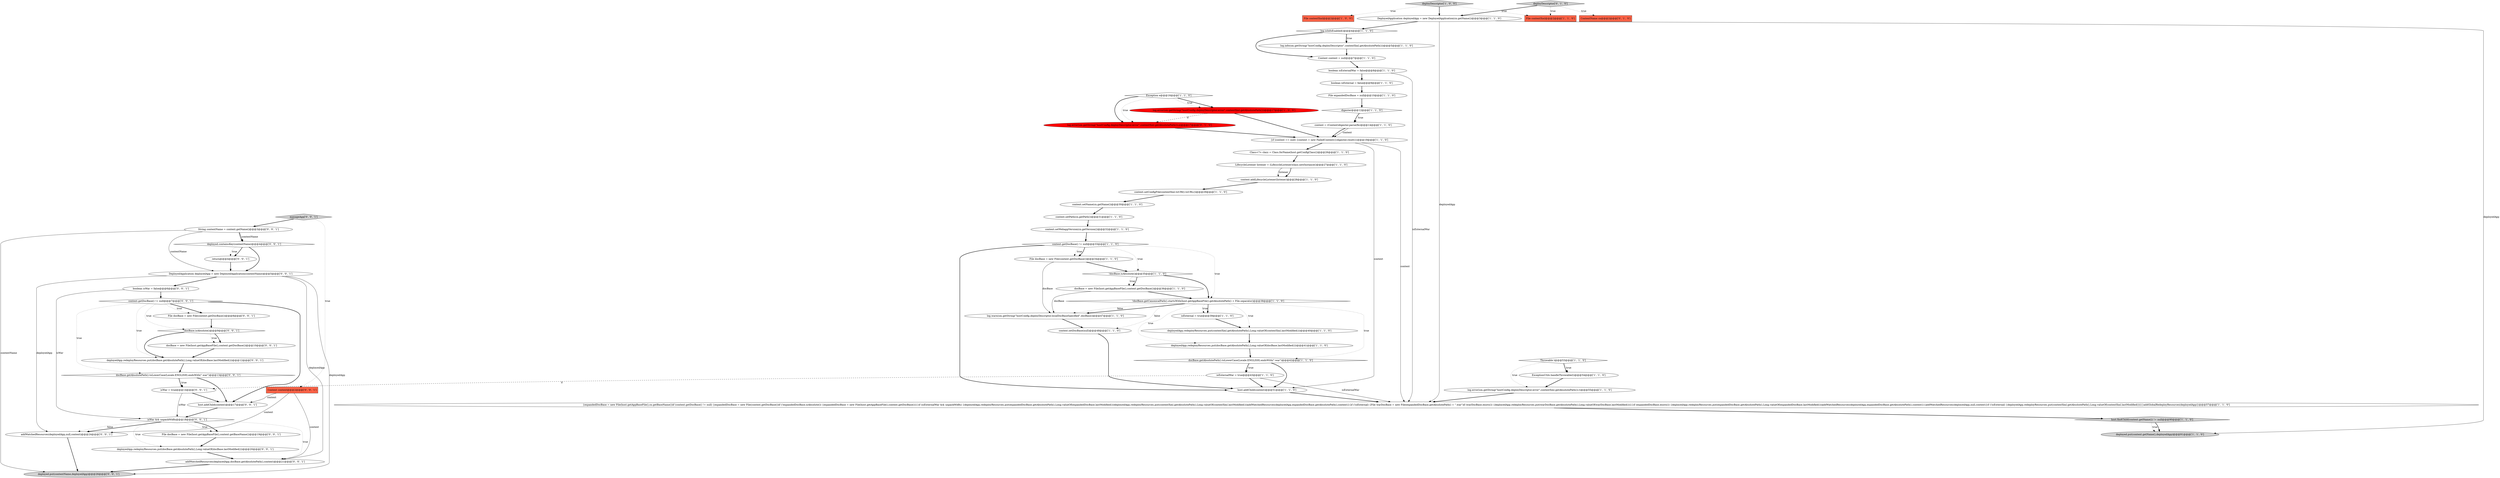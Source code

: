 digraph {
8 [style = filled, label = "host.addChild(context)@@@51@@@['1', '1', '0']", fillcolor = white, shape = ellipse image = "AAA0AAABBB1BBB"];
15 [style = filled, label = "Class<?> clazz = Class.forName(host.getConfigClass())@@@26@@@['1', '1', '0']", fillcolor = white, shape = ellipse image = "AAA0AAABBB1BBB"];
43 [style = filled, label = "ContextName cn@@@2@@@['0', '1', '0']", fillcolor = tomato, shape = box image = "AAA0AAABBB2BBB"];
48 [style = filled, label = "isWar = true@@@14@@@['0', '0', '1']", fillcolor = white, shape = ellipse image = "AAA0AAABBB3BBB"];
1 [style = filled, label = "DeployedApplication deployedApp = new DeployedApplication(cn.getName())@@@3@@@['1', '1', '0']", fillcolor = white, shape = ellipse image = "AAA0AAABBB1BBB"];
16 [style = filled, label = "log.warn(sm.getString(\"hostConfig.deployDescriptor.localDocBaseSpecified\",docBase))@@@47@@@['1', '1', '0']", fillcolor = white, shape = ellipse image = "AAA0AAABBB1BBB"];
7 [style = filled, label = "context.setDocBase(null)@@@48@@@['1', '1', '0']", fillcolor = white, shape = ellipse image = "AAA0AAABBB1BBB"];
52 [style = filled, label = "context.getDocBase() != null@@@7@@@['0', '0', '1']", fillcolor = white, shape = diamond image = "AAA0AAABBB3BBB"];
54 [style = filled, label = "File docBase = new File(context.getDocBase())@@@8@@@['0', '0', '1']", fillcolor = white, shape = ellipse image = "AAA0AAABBB3BBB"];
50 [style = filled, label = "boolean isWar = false@@@6@@@['0', '0', '1']", fillcolor = white, shape = ellipse image = "AAA0AAABBB3BBB"];
10 [style = filled, label = "context.getDocBase() != null@@@33@@@['1', '1', '0']", fillcolor = white, shape = diamond image = "AAA0AAABBB1BBB"];
18 [style = filled, label = "!docBase.getCanonicalPath().startsWith(host.getAppBaseFile().getAbsolutePath() + File.separator)@@@38@@@['1', '1', '0']", fillcolor = white, shape = diamond image = "AAA0AAABBB1BBB"];
25 [style = filled, label = "host.findChild(context.getName()) != null@@@90@@@['1', '1', '0']", fillcolor = lightgray, shape = diamond image = "AAA0AAABBB1BBB"];
20 [style = filled, label = "isExternalWar = true@@@43@@@['1', '1', '0']", fillcolor = white, shape = ellipse image = "AAA0AAABBB1BBB"];
49 [style = filled, label = "return@@@4@@@['0', '0', '1']", fillcolor = white, shape = ellipse image = "AAA0AAABBB3BBB"];
19 [style = filled, label = "log.error(sm.getString(\"hostConfig.deployDescriptor.error\",contextXml.getAbsolutePath()),t)@@@55@@@['1', '1', '0']", fillcolor = white, shape = ellipse image = "AAA0AAABBB1BBB"];
33 [style = filled, label = "boolean isExternalWar = false@@@8@@@['1', '1', '0']", fillcolor = white, shape = ellipse image = "AAA0AAABBB1BBB"];
64 [style = filled, label = "File docBase = new File(host.getAppBaseFile(),context.getBaseName())@@@19@@@['0', '0', '1']", fillcolor = white, shape = ellipse image = "AAA0AAABBB3BBB"];
45 [style = filled, label = "host.addChild(context)@@@17@@@['0', '0', '1']", fillcolor = white, shape = ellipse image = "AAA0AAABBB3BBB"];
13 [style = filled, label = "boolean isExternal = false@@@9@@@['1', '1', '0']", fillcolor = white, shape = ellipse image = "AAA0AAABBB1BBB"];
39 [style = filled, label = "context = (Context)digester.parse(fis)@@@14@@@['1', '1', '0']", fillcolor = white, shape = ellipse image = "AAA0AAABBB1BBB"];
55 [style = filled, label = "isWar && unpackWARs@@@18@@@['0', '0', '1']", fillcolor = white, shape = diamond image = "AAA0AAABBB3BBB"];
63 [style = filled, label = "Context context@@@2@@@['0', '0', '1']", fillcolor = tomato, shape = box image = "AAA0AAABBB3BBB"];
47 [style = filled, label = "deployedApp.redeployResources.put(docBase.getAbsolutePath(),Long.valueOf(docBase.lastModified()))@@@12@@@['0', '0', '1']", fillcolor = white, shape = ellipse image = "AAA0AAABBB3BBB"];
6 [style = filled, label = "log.isInfoEnabled()@@@4@@@['1', '1', '0']", fillcolor = white, shape = diamond image = "AAA0AAABBB1BBB"];
38 [style = filled, label = "deployedApp.redeployResources.put(contextXml.getAbsolutePath(),Long.valueOf(contextXml.lastModified()))@@@40@@@['1', '1', '0']", fillcolor = white, shape = ellipse image = "AAA0AAABBB1BBB"];
46 [style = filled, label = "docBase.getAbsolutePath().toLowerCase(Locale.ENGLISH).endsWith(\".war\")@@@13@@@['0', '0', '1']", fillcolor = white, shape = diamond image = "AAA0AAABBB3BBB"];
37 [style = filled, label = "File docBase = new File(context.getDocBase())@@@34@@@['1', '1', '0']", fillcolor = white, shape = ellipse image = "AAA0AAABBB1BBB"];
23 [style = filled, label = "deployedApp.redeployResources.put(docBase.getAbsolutePath(),Long.valueOf(docBase.lastModified()))@@@41@@@['1', '1', '0']", fillcolor = white, shape = ellipse image = "AAA0AAABBB1BBB"];
26 [style = filled, label = "log.info(sm.getString(\"hostConfig.deployDescriptor\",contextXml.getAbsolutePath()))@@@5@@@['1', '1', '0']", fillcolor = white, shape = ellipse image = "AAA0AAABBB1BBB"];
56 [style = filled, label = "!docBase.isAbsolute()@@@9@@@['0', '0', '1']", fillcolor = white, shape = diamond image = "AAA0AAABBB3BBB"];
30 [style = filled, label = "Throwable t@@@53@@@['1', '1', '0']", fillcolor = white, shape = diamond image = "AAA0AAABBB1BBB"];
34 [style = filled, label = "File contextXml@@@2@@@['1', '1', '0']", fillcolor = tomato, shape = box image = "AAA0AAABBB1BBB"];
44 [style = filled, label = "String contextName = context.getName()@@@3@@@['0', '0', '1']", fillcolor = white, shape = ellipse image = "AAA0AAABBB3BBB"];
51 [style = filled, label = "DeployedApplication deployedApp = new DeployedApplication(contextName)@@@5@@@['0', '0', '1']", fillcolor = white, shape = ellipse image = "AAA0AAABBB3BBB"];
57 [style = filled, label = "manageApp['0', '0', '1']", fillcolor = lightgray, shape = diamond image = "AAA0AAABBB3BBB"];
40 [style = filled, label = "deployDescriptor['1', '0', '0']", fillcolor = lightgray, shape = diamond image = "AAA0AAABBB1BBB"];
53 [style = filled, label = "deployedApp.redeployResources.put(docBase.getAbsolutePath(),Long.valueOf(docBase.lastModified()))@@@20@@@['0', '0', '1']", fillcolor = white, shape = ellipse image = "AAA0AAABBB3BBB"];
17 [style = filled, label = "log.error(sm.getString(\"hostConfig.deployDescriptor.error\",contextXml.getAbsolutePath()))@@@17@@@['1', '0', '0']", fillcolor = red, shape = ellipse image = "AAA1AAABBB1BBB"];
21 [style = filled, label = "File expandedDocBase = null@@@10@@@['1', '1', '0']", fillcolor = white, shape = ellipse image = "AAA0AAABBB1BBB"];
24 [style = filled, label = "context.addLifecycleListener(listener)@@@28@@@['1', '1', '0']", fillcolor = white, shape = ellipse image = "AAA0AAABBB1BBB"];
9 [style = filled, label = "{expandedDocBase = new File(host.getAppBaseFile(),cn.getBaseName())if (context.getDocBase() != null) {expandedDocBase = new File(context.getDocBase())if (!expandedDocBase.isAbsolute()) {expandedDocBase = new File(host.getAppBaseFile(),context.getDocBase())}}if (isExternalWar && unpackWARs) {deployedApp.redeployResources.put(expandedDocBase.getAbsolutePath(),Long.valueOf(expandedDocBase.lastModified()))deployedApp.redeployResources.put(contextXml.getAbsolutePath(),Long.valueOf(contextXml.lastModified()))addWatchedResources(deployedApp,expandedDocBase.getAbsolutePath(),context)}{if (!isExternal) {File warDocBase = new File(expandedDocBase.getAbsolutePath() + \".war\")if (warDocBase.exists()) {deployedApp.redeployResources.put(warDocBase.getAbsolutePath(),Long.valueOf(warDocBase.lastModified()))}}if (expandedDocBase.exists()) {deployedApp.redeployResources.put(expandedDocBase.getAbsolutePath(),Long.valueOf(expandedDocBase.lastModified()))addWatchedResources(deployedApp,expandedDocBase.getAbsolutePath(),context)}{addWatchedResources(deployedApp,null,context)}if (!isExternal) {deployedApp.redeployResources.put(contextXml.getAbsolutePath(),Long.valueOf(contextXml.lastModified()))}}addGlobalRedeployResources(deployedApp)}@@@57@@@['1', '1', '0']", fillcolor = white, shape = ellipse image = "AAA0AAABBB1BBB"];
2 [style = filled, label = "context.setPath(cn.getPath())@@@31@@@['1', '1', '0']", fillcolor = white, shape = ellipse image = "AAA0AAABBB1BBB"];
62 [style = filled, label = "deployed.put(contextName,deployedApp)@@@26@@@['0', '0', '1']", fillcolor = lightgray, shape = ellipse image = "AAA0AAABBB3BBB"];
22 [style = filled, label = "Exception e@@@16@@@['1', '1', '0']", fillcolor = white, shape = diamond image = "AAA0AAABBB1BBB"];
0 [style = filled, label = "docBase.getAbsolutePath().toLowerCase(Locale.ENGLISH).endsWith(\".war\")@@@42@@@['1', '1', '0']", fillcolor = white, shape = diamond image = "AAA0AAABBB1BBB"];
4 [style = filled, label = "docBase = new File(host.getAppBaseFile(),context.getDocBase())@@@36@@@['1', '1', '0']", fillcolor = white, shape = ellipse image = "AAA0AAABBB1BBB"];
29 [style = filled, label = "!docBase.isAbsolute()@@@35@@@['1', '1', '0']", fillcolor = white, shape = diamond image = "AAA0AAABBB1BBB"];
31 [style = filled, label = "File contextXml@@@2@@@['1', '0', '0']", fillcolor = tomato, shape = box image = "AAA0AAABBB1BBB"];
14 [style = filled, label = "digester@@@12@@@['1', '1', '0']", fillcolor = white, shape = diamond image = "AAA0AAABBB1BBB"];
41 [style = filled, label = "log.error(sm.getString(\"hostConfig.deployDescriptor.error\",contextXml.getAbsolutePath()),e)@@@17@@@['0', '1', '0']", fillcolor = red, shape = ellipse image = "AAA1AAABBB2BBB"];
35 [style = filled, label = "ExceptionUtils.handleThrowable(t)@@@54@@@['1', '1', '0']", fillcolor = white, shape = ellipse image = "AAA0AAABBB1BBB"];
60 [style = filled, label = "addWatchedResources(deployedApp,null,context)@@@24@@@['0', '0', '1']", fillcolor = white, shape = ellipse image = "AAA0AAABBB3BBB"];
27 [style = filled, label = "Context context = null@@@7@@@['1', '1', '0']", fillcolor = white, shape = ellipse image = "AAA0AAABBB1BBB"];
12 [style = filled, label = "{if (context == null) {context = new FailedContext()}digester.reset()}@@@19@@@['1', '1', '0']", fillcolor = white, shape = ellipse image = "AAA0AAABBB1BBB"];
42 [style = filled, label = "deployDescriptor['0', '1', '0']", fillcolor = lightgray, shape = diamond image = "AAA0AAABBB2BBB"];
58 [style = filled, label = "addWatchedResources(deployedApp,docBase.getAbsolutePath(),context)@@@21@@@['0', '0', '1']", fillcolor = white, shape = ellipse image = "AAA0AAABBB3BBB"];
3 [style = filled, label = "context.setConfigFile(contextXml.toURI().toURL())@@@29@@@['1', '1', '0']", fillcolor = white, shape = ellipse image = "AAA0AAABBB1BBB"];
5 [style = filled, label = "isExternal = true@@@39@@@['1', '1', '0']", fillcolor = white, shape = ellipse image = "AAA0AAABBB1BBB"];
28 [style = filled, label = "context.setName(cn.getName())@@@30@@@['1', '1', '0']", fillcolor = white, shape = ellipse image = "AAA0AAABBB1BBB"];
59 [style = filled, label = "docBase = new File(host.getAppBaseFile(),context.getDocBase())@@@10@@@['0', '0', '1']", fillcolor = white, shape = ellipse image = "AAA0AAABBB3BBB"];
32 [style = filled, label = "LifecycleListener listener = (LifecycleListener)clazz.newInstance()@@@27@@@['1', '1', '0']", fillcolor = white, shape = ellipse image = "AAA0AAABBB1BBB"];
11 [style = filled, label = "deployed.put(context.getName(),deployedApp)@@@91@@@['1', '1', '0']", fillcolor = lightgray, shape = ellipse image = "AAA0AAABBB1BBB"];
36 [style = filled, label = "context.setWebappVersion(cn.getVersion())@@@32@@@['1', '1', '0']", fillcolor = white, shape = ellipse image = "AAA0AAABBB1BBB"];
61 [style = filled, label = "deployed.containsKey(contextName)@@@4@@@['0', '0', '1']", fillcolor = white, shape = diamond image = "AAA0AAABBB3BBB"];
54->56 [style = bold, label=""];
18->16 [style = dotted, label="false"];
44->51 [style = solid, label="contextName"];
50->55 [style = solid, label="isWar"];
16->7 [style = bold, label=""];
53->58 [style = bold, label=""];
40->31 [style = dotted, label="true"];
49->51 [style = bold, label=""];
64->53 [style = bold, label=""];
18->38 [style = dotted, label="true"];
7->8 [style = bold, label=""];
46->48 [style = bold, label=""];
5->38 [style = bold, label=""];
4->16 [style = solid, label="docBase"];
1->11 [style = solid, label="deployedApp"];
25->11 [style = dotted, label="true"];
10->29 [style = dotted, label="true"];
29->18 [style = bold, label=""];
56->47 [style = bold, label=""];
17->41 [style = dashed, label="0"];
6->26 [style = dotted, label="true"];
58->62 [style = bold, label=""];
51->50 [style = bold, label=""];
10->8 [style = bold, label=""];
19->9 [style = bold, label=""];
52->46 [style = dotted, label="true"];
46->48 [style = dotted, label="true"];
14->39 [style = dotted, label="true"];
63->58 [style = solid, label="context"];
2->36 [style = bold, label=""];
0->8 [style = bold, label=""];
39->12 [style = solid, label="context"];
42->1 [style = bold, label=""];
63->45 [style = solid, label="context"];
27->33 [style = bold, label=""];
55->64 [style = bold, label=""];
18->23 [style = dotted, label="true"];
61->49 [style = bold, label=""];
55->60 [style = bold, label=""];
33->9 [style = solid, label="isExternalWar"];
10->18 [style = dotted, label="true"];
22->41 [style = bold, label=""];
60->62 [style = bold, label=""];
30->19 [style = dotted, label="true"];
37->29 [style = bold, label=""];
52->45 [style = bold, label=""];
4->18 [style = bold, label=""];
20->48 [style = dashed, label="0"];
57->63 [style = dotted, label="true"];
33->13 [style = bold, label=""];
26->27 [style = bold, label=""];
20->8 [style = bold, label=""];
55->60 [style = dotted, label="false"];
42->43 [style = dotted, label="true"];
55->53 [style = dotted, label="true"];
39->12 [style = bold, label=""];
22->17 [style = bold, label=""];
18->0 [style = dotted, label="true"];
0->20 [style = bold, label=""];
51->62 [style = solid, label="deployedApp"];
18->5 [style = dotted, label="true"];
14->39 [style = bold, label=""];
24->3 [style = bold, label=""];
18->7 [style = dotted, label="false"];
52->54 [style = bold, label=""];
44->61 [style = bold, label=""];
40->34 [style = dotted, label="true"];
29->4 [style = dotted, label="true"];
6->26 [style = bold, label=""];
55->58 [style = dotted, label="true"];
45->55 [style = bold, label=""];
52->56 [style = dotted, label="true"];
23->0 [style = bold, label=""];
12->8 [style = solid, label="context"];
44->62 [style = solid, label="contextName"];
6->27 [style = bold, label=""];
59->47 [style = bold, label=""];
3->28 [style = bold, label=""];
55->64 [style = dotted, label="true"];
17->12 [style = bold, label=""];
1->6 [style = bold, label=""];
30->35 [style = bold, label=""];
1->9 [style = solid, label="deployedApp"];
22->41 [style = dotted, label="true"];
41->12 [style = bold, label=""];
63->60 [style = solid, label="context"];
52->47 [style = dotted, label="true"];
52->54 [style = dotted, label="true"];
56->59 [style = bold, label=""];
10->37 [style = dotted, label="true"];
42->34 [style = dotted, label="true"];
51->58 [style = solid, label="deployedApp"];
36->10 [style = bold, label=""];
21->14 [style = bold, label=""];
10->37 [style = bold, label=""];
18->16 [style = bold, label=""];
61->51 [style = bold, label=""];
29->4 [style = bold, label=""];
12->15 [style = bold, label=""];
35->19 [style = bold, label=""];
0->20 [style = dotted, label="true"];
12->9 [style = solid, label="context"];
38->23 [style = bold, label=""];
47->46 [style = bold, label=""];
37->16 [style = solid, label="docBase"];
50->52 [style = bold, label=""];
40->1 [style = bold, label=""];
28->2 [style = bold, label=""];
48->45 [style = bold, label=""];
48->55 [style = solid, label="isWar"];
30->35 [style = dotted, label="true"];
25->11 [style = bold, label=""];
56->59 [style = dotted, label="true"];
18->5 [style = bold, label=""];
9->25 [style = bold, label=""];
8->9 [style = bold, label=""];
46->45 [style = bold, label=""];
57->44 [style = bold, label=""];
22->17 [style = dotted, label="true"];
51->60 [style = solid, label="deployedApp"];
20->9 [style = solid, label="isExternalWar"];
61->49 [style = dotted, label="true"];
13->21 [style = bold, label=""];
15->32 [style = bold, label=""];
32->24 [style = bold, label=""];
32->24 [style = solid, label="listener"];
44->61 [style = solid, label="contextName"];
}
